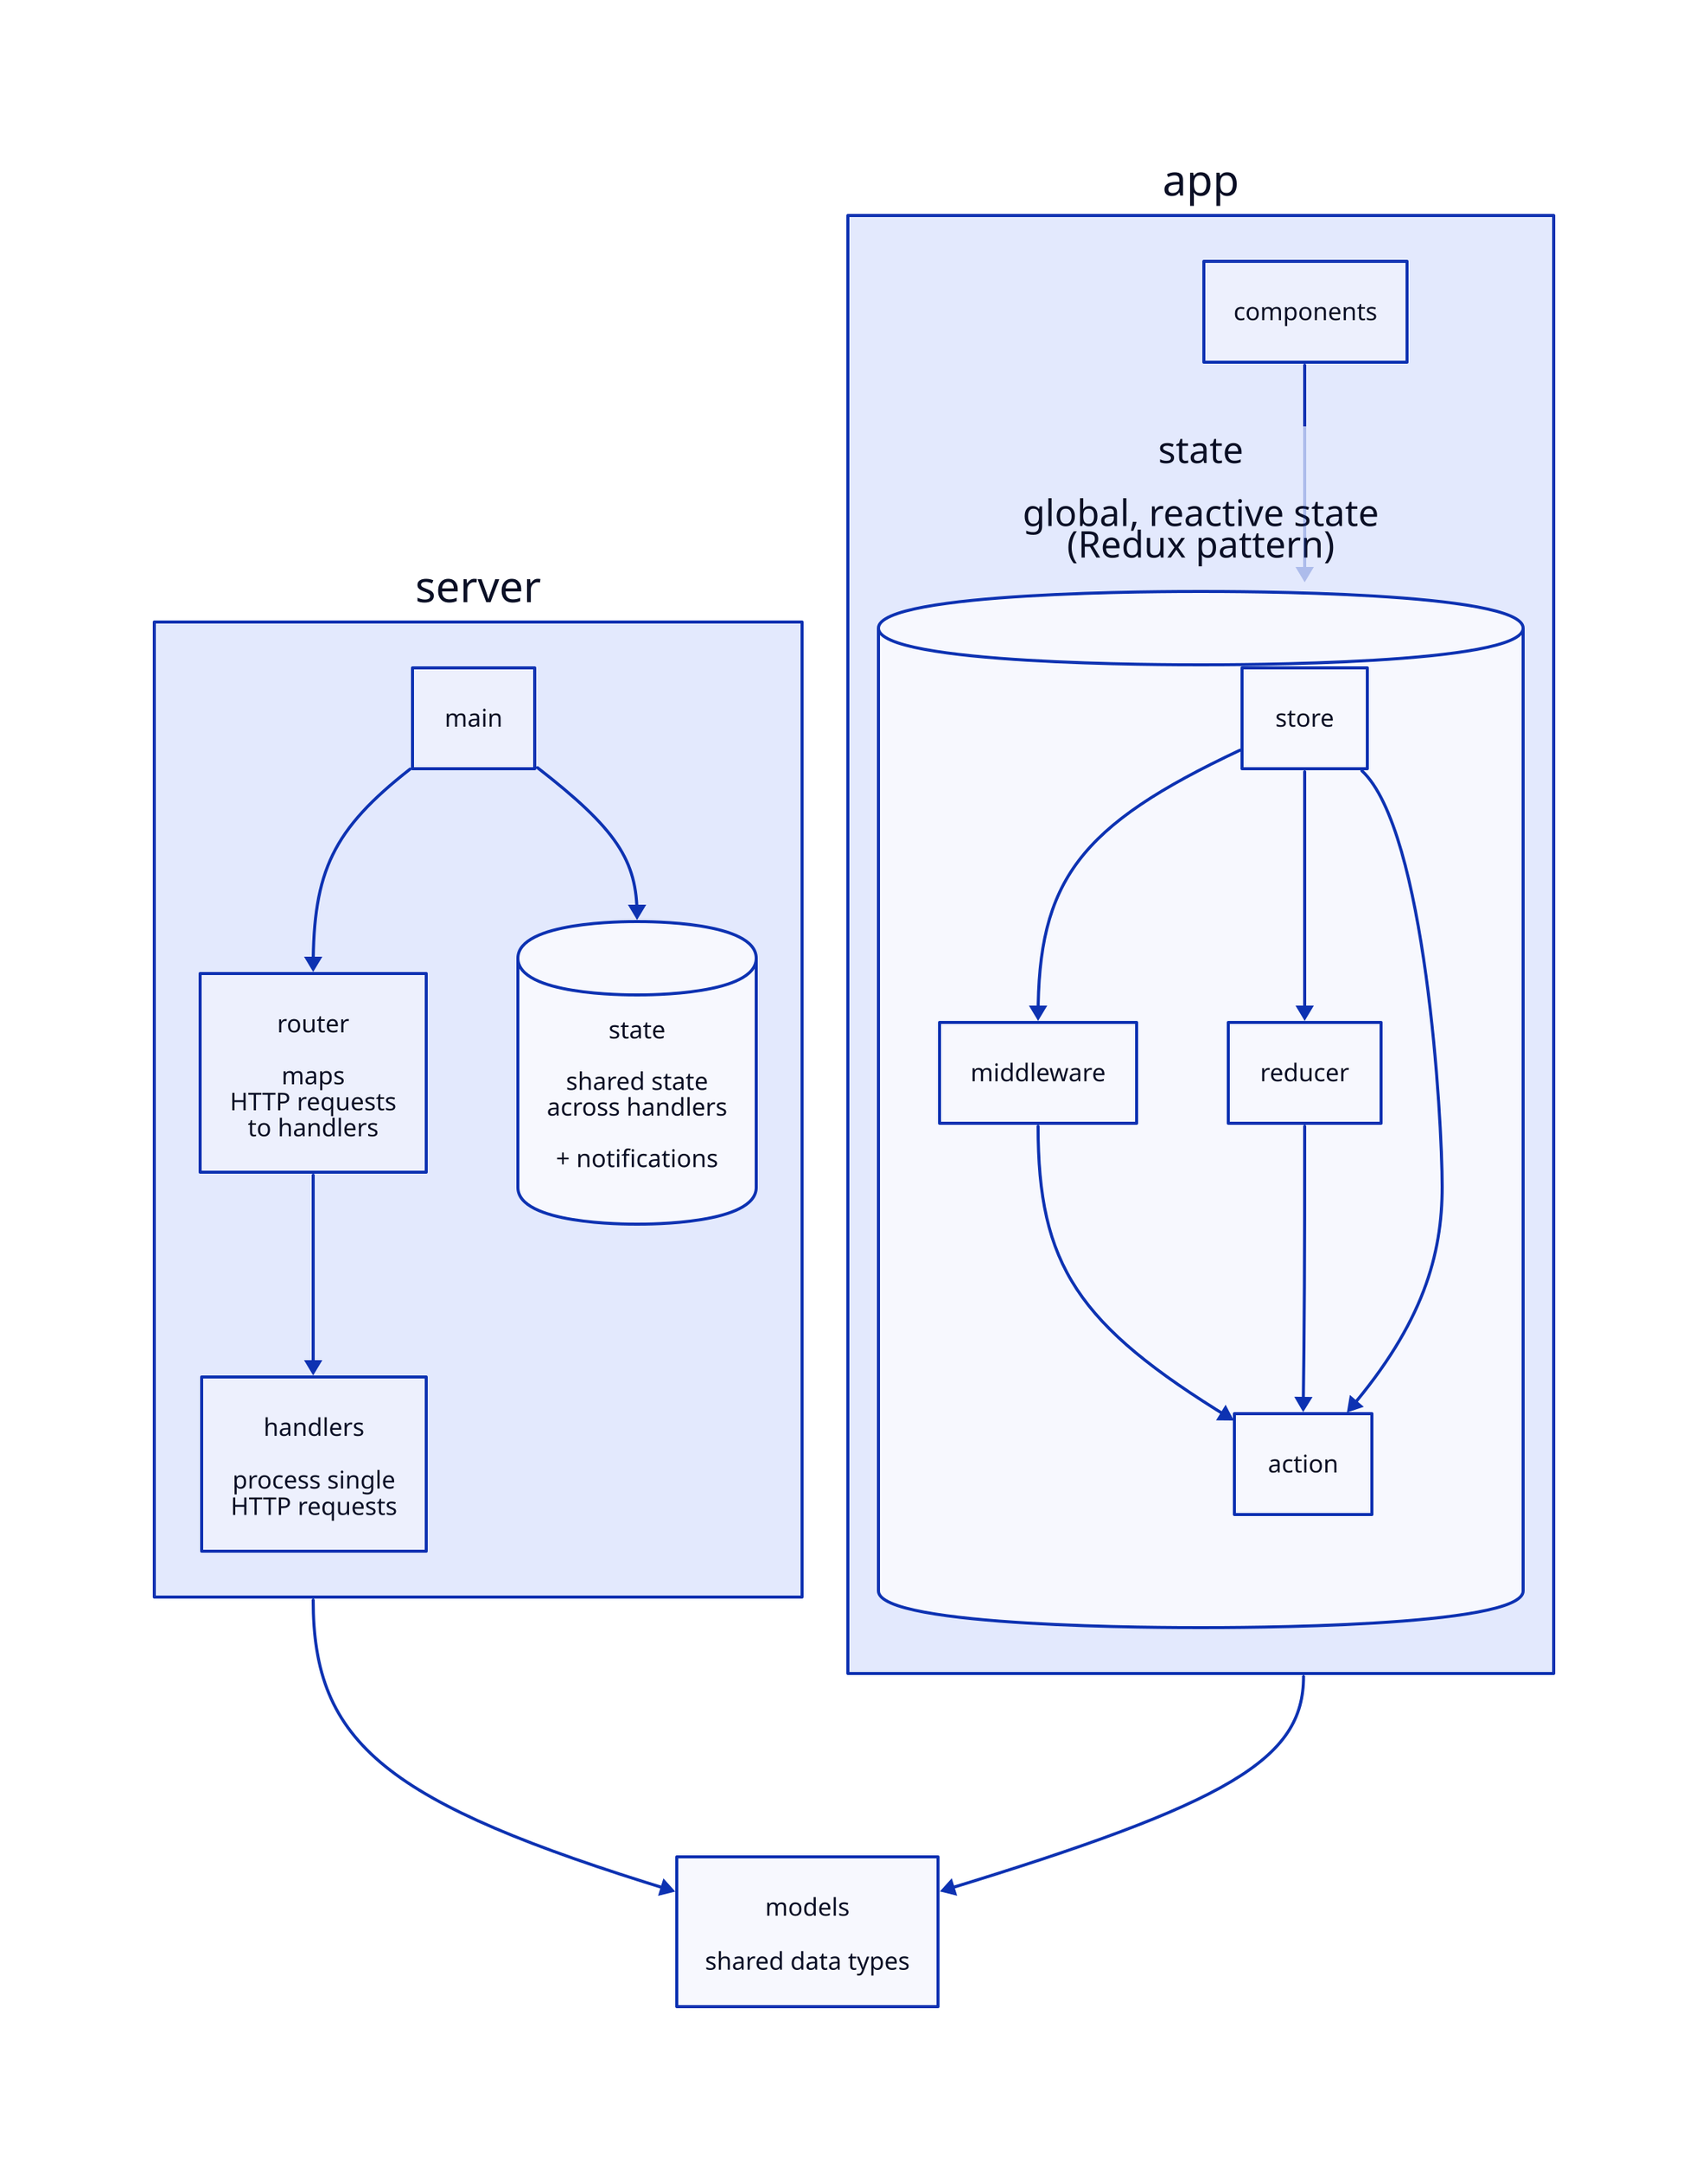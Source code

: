 models: {
  label: "models\n\nshared data types"
}

models <- server
models <- app

server: {
  handlers: {
    label: "handlers\n\nprocess single\nHTTP requests"
  }
  handlers <- router
  router: {
    label: "router\n\nmaps\nHTTP requests\nto handlers"
  }
  router <- main
  state: {
    shape: cylinder
    label: "state\n\nshared state\nacross handlers\n\n+ notifications"
  }
  state <- main
}

app: {
  state: {
    shape: cylinder
    label: "state\n\nglobal, reactive state\n(Redux pattern)\n"

    action <- middleware
    action <- reducer
    action <- store
    middleware <- store
    reducer <- store
  }
  state <- components
}
